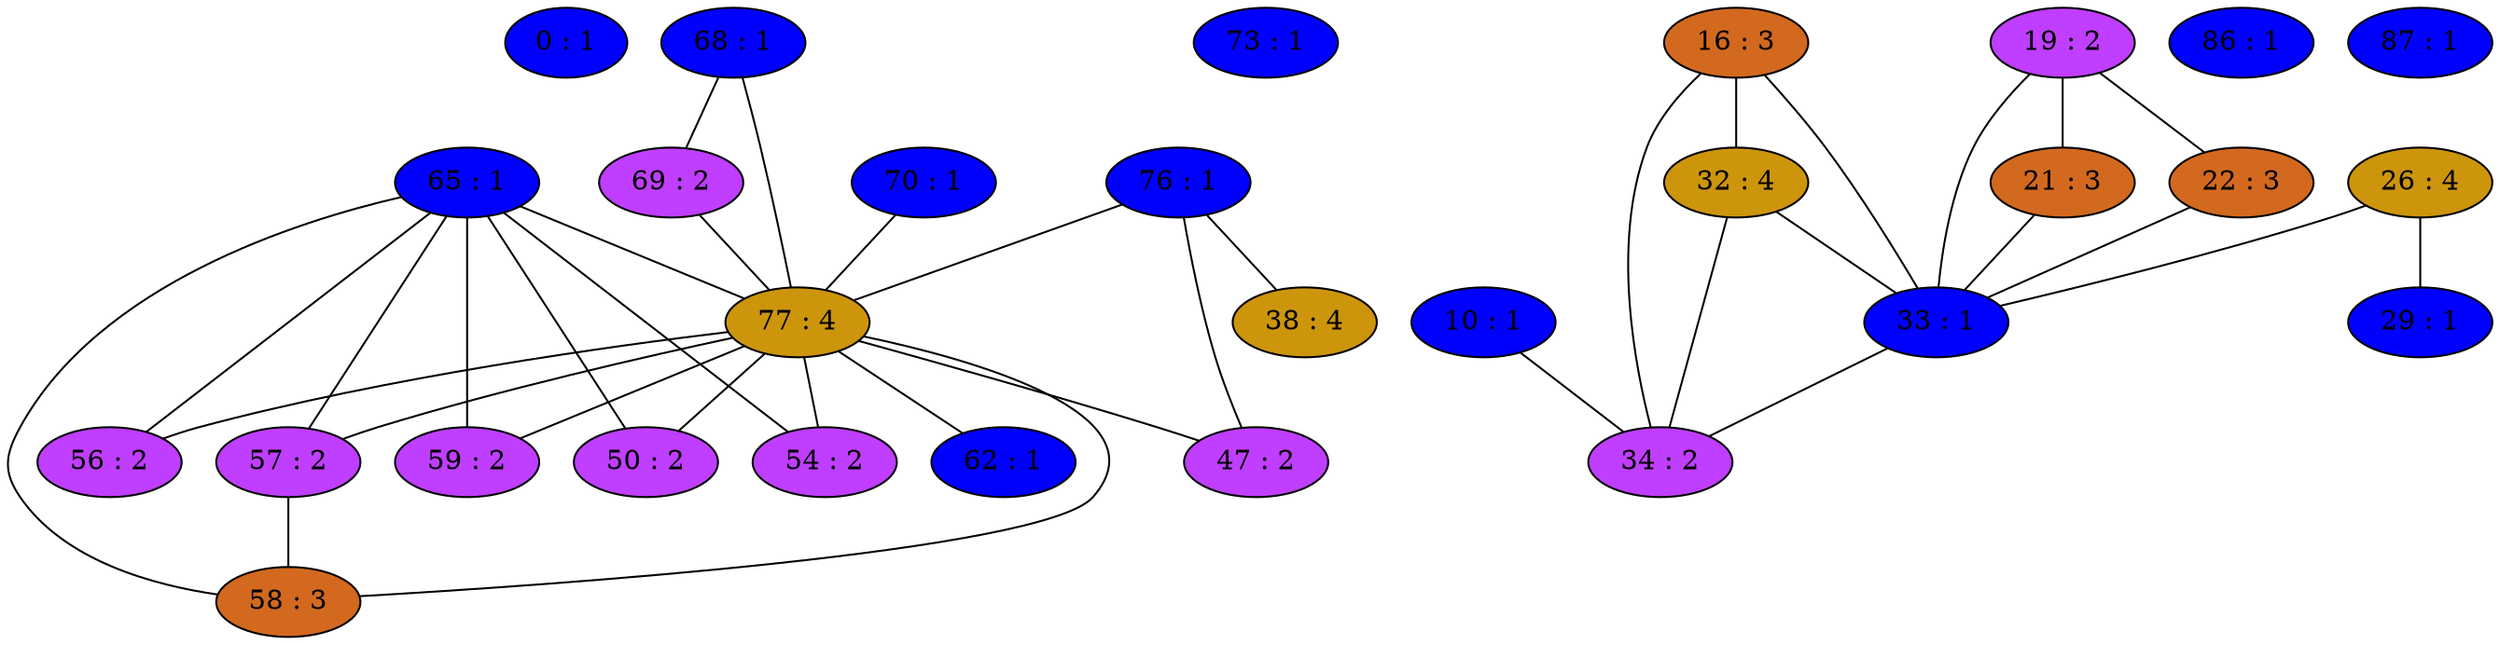strict graph {
0[label="0 : 1" style=filled fillcolor="blue1"];
65[label="65 : 1" style=filled fillcolor="blue1"];
65 -- 50
65 -- 54
65 -- 56
65 -- 57
65 -- 58
65 -- 59
65 -- 77
68[label="68 : 1" style=filled fillcolor="blue1"];
68 -- 69
68 -- 77
69[label="69 : 2" style=filled fillcolor="darkorchid1"];
69 -- 68
69 -- 77
70[label="70 : 1" style=filled fillcolor="blue1"];
70 -- 77
73[label="73 : 1" style=filled fillcolor="blue1"];
10[label="10 : 1" style=filled fillcolor="blue1"];
10 -- 34
76[label="76 : 1" style=filled fillcolor="blue1"];
76 -- 38
76 -- 77
76 -- 47
77[label="77 : 4" style=filled fillcolor="darkgoldenrod3"];
77 -- 65
77 -- 68
77 -- 69
77 -- 70
77 -- 76
77 -- 47
77 -- 50
77 -- 54
77 -- 56
77 -- 57
77 -- 58
77 -- 59
77 -- 62
16[label="16 : 3" style=filled fillcolor="chocolate"];
16 -- 32
16 -- 33
16 -- 34
19[label="19 : 2" style=filled fillcolor="darkorchid1"];
19 -- 33
19 -- 21
19 -- 22
21[label="21 : 3" style=filled fillcolor="chocolate"];
21 -- 33
21 -- 19
22[label="22 : 3" style=filled fillcolor="chocolate"];
22 -- 33
22 -- 19
86[label="86 : 1" style=filled fillcolor="blue1"];
87[label="87 : 1" style=filled fillcolor="blue1"];
26[label="26 : 4" style=filled fillcolor="darkgoldenrod3"];
26 -- 33
26 -- 29
29[label="29 : 1" style=filled fillcolor="blue1"];
29 -- 26
32[label="32 : 4" style=filled fillcolor="darkgoldenrod3"];
32 -- 16
32 -- 33
32 -- 34
33[label="33 : 1" style=filled fillcolor="blue1"];
33 -- 32
33 -- 16
33 -- 34
33 -- 19
33 -- 21
33 -- 22
33 -- 26
34[label="34 : 2" style=filled fillcolor="darkorchid1"];
34 -- 16
34 -- 32
34 -- 33
34 -- 10
38[label="38 : 4" style=filled fillcolor="darkgoldenrod3"];
38 -- 76
47[label="47 : 2" style=filled fillcolor="darkorchid1"];
47 -- 76
47 -- 77
50[label="50 : 2" style=filled fillcolor="darkorchid1"];
50 -- 65
50 -- 77
54[label="54 : 2" style=filled fillcolor="darkorchid1"];
54 -- 65
54 -- 77
56[label="56 : 2" style=filled fillcolor="darkorchid1"];
56 -- 65
56 -- 77
57[label="57 : 2" style=filled fillcolor="darkorchid1"];
57 -- 65
57 -- 58
57 -- 77
58[label="58 : 3" style=filled fillcolor="chocolate"];
58 -- 65
58 -- 57
58 -- 77
59[label="59 : 2" style=filled fillcolor="darkorchid1"];
59 -- 65
59 -- 77
62[label="62 : 1" style=filled fillcolor="blue1"];
62 -- 77
}